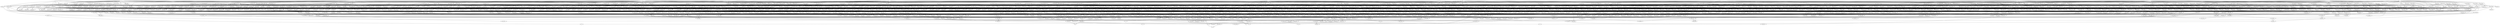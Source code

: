 digraph G {
    "new_n211_" -> "r2";
    "new_n236_" -> "r2";
    "new_n106_" -> "new_n31_";
    "new_n184_" -> "new_n31_";
    "new_n59_" -> "new_n32_";
    "new_n91_" -> "new_n32_";
    "new_n53_" -> "new_n33_";
    "new_n34_" -> "new_n33_";
    "new_n41_" -> "new_n34_";
    "new_n35_" -> "new_n34_";
    "new_n39_" -> "new_n35_";
    "new_n40_" -> "new_n35_";
    "i" -> "new_n36_";
    "l" -> "new_n37_";
    "m" -> "new_n38_";
    "b" -> "new_n39_";
    "e" -> "new_n39_";
    "j" -> "new_n40_";
    "g" -> "new_n40_";
    "new_n45_" -> "new_n41_";
    "new_n44_" -> "new_n42_";
    "l" -> "new_n43_";
    "n" -> "new_n44_";
    "i" -> "new_n45_";
    "c" -> "new_n46_";
    "f" -> "new_n46_";
    "new_n51_" -> "new_n47_";
    "n" -> "new_n48_";
    "new_n50_" -> "new_n49_";
    "k" -> "new_n50_";
    "new_n52_" -> "new_n51_";
    "g" -> "new_n52_";
    "h" -> "new_n52_";
    "new_n58_" -> "new_n53_";
    "new_n54_" -> "new_n53_";
    "new_n57_" -> "new_n54_";
    "e" -> "new_n55_";
    "d" -> "new_n56_";
    "new_n44_" -> "new_n57_";
    "k" -> "new_n58_";
    "new_n74_" -> "new_n59_";
    "new_n82_" -> "new_n59_";
    "new_n72_" -> "new_n60_";
    "new_n61_" -> "new_n60_";
    "new_n66_" -> "new_n61_";
    "new_n48_" -> "new_n61_";
    "new_n65_" -> "new_n62_";
    "b" -> "new_n63_";
    "e" -> "new_n64_";
    "h" -> "new_n65_";
    "new_n68_" -> "new_n66_";
    "h" -> "new_n66_";
    "c" -> "new_n67_";
    "b" -> "new_n67_";
    "e" -> "new_n68_";
    "new_n71_" -> "new_n69_";
    "new_n39_" -> "new_n69_";
    "new_n65_" -> "new_n70_";
    "new_n43_" -> "new_n71_";
    "new_n58_" -> "new_n72_";
    "new_n73_" -> "new_n72_";
    "c" -> "new_n73_";
    "f" -> "new_n73_";
    "new_n62_" -> "new_n74_";
    "new_n75_" -> "new_n74_";
    "new_n79_" -> "new_n75_";
    "new_n78_" -> "new_n76_";
    "b" -> "new_n77_";
    "e" -> "new_n77_";
    "h" -> "new_n78_";
    "j" -> "new_n78_";
    "n" -> "new_n79_";
    "m" -> "new_n79_";
    "k" -> "new_n80_";
    "new_n81_" -> "new_n80_";
    "n" -> "new_n81_";
    "new_n83_" -> "new_n82_";
    "new_n87_" -> "new_n82_";
    "new_n86_" -> "new_n83_";
    "b" -> "new_n83_";
    "i" -> "new_n84_";
    "h" -> "new_n85_";
    "f" -> "new_n86_";
    "new_n89_" -> "new_n87_";
    "new_n58_" -> "new_n88_";
    "new_n77_" -> "new_n89_";
    "k" -> "new_n90_";
    "n" -> "new_n90_";
    "new_n99_" -> "new_n91_";
    "new_n104_" -> "new_n91_";
    "new_n94_" -> "new_n92_";
    "new_n93_" -> "new_n92_";
    "new_n77_" -> "new_n93_";
    "new_n96_" -> "new_n94_";
    "g" -> "new_n95_";
    "h" -> "new_n96_";
    "g" -> "new_n96_";
    "new_n98_" -> "new_n97_";
    "new_n40_" -> "new_n97_";
    "h" -> "new_n98_";
    "new_n44_" -> "new_n99_";
    "new_n46_" -> "new_n99_";
    "new_n103_" -> "new_n100_";
    "h" -> "new_n101_";
    "j" -> "new_n102_";
    "new_n58_" -> "new_n103_";
    "new_n42_" -> "new_n104_";
    "new_n105_" -> "new_n104_";
    "new_n45_" -> "new_n105_";
    "new_n130_" -> "new_n106_";
    "new_n140_" -> "new_n106_";
    "new_n108_" -> "new_n107_";
    "new_n121_" -> "new_n107_";
    "new_n119_" -> "new_n108_";
    "new_n109_" -> "new_n108_";
    "new_n114_" -> "new_n109_";
    "new_n112_" -> "new_n110_";
    "g" -> "new_n111_";
    "k" -> "new_n112_";
    "new_n113_" -> "new_n112_";
    "j" -> "new_n113_";
    "new_n115_" -> "new_n114_";
    "g" -> "new_n114_";
    "k" -> "new_n115_";
    "new_n118_" -> "new_n116_";
    "k" -> "new_n117_";
    "new_n38_" -> "new_n117_";
    "g" -> "new_n118_";
    "new_n118_" -> "new_n119_";
    "new_n115_" -> "new_n120_";
    "new_n122_" -> "new_n121_";
    "g" -> "new_n121_";
    "new_n38_" -> "new_n122_";
    "new_n124_" -> "new_n123_";
    "new_n125_" -> "new_n123_";
    "d" -> "new_n124_";
    "b" -> "new_n125_";
    "c" -> "new_n126_";
    "e" -> "new_n126_";
    "new_n112_" -> "new_n127_";
    "l" -> "new_n128_";
    "new_n39_" -> "new_n129_";
    "new_n77_" -> "new_n129_";
    "new_n122_" -> "new_n130_";
    "new_n131_" -> "new_n130_";
    "new_n132_" -> "new_n131_";
    "new_n39_" -> "new_n131_";
    "new_n134_" -> "new_n132_";
    "new_n133_" -> "new_n132_";
    "new_n65_" -> "new_n133_";
    "k" -> "new_n134_";
    "n" -> "new_n135_";
    "new_n139_" -> "new_n135_";
    "new_n137_" -> "new_n136_";
    "m" -> "new_n136_";
    "j" -> "new_n137_";
    "l" -> "new_n138_";
    "g" -> "new_n139_";
    "h" -> "new_n139_";
    "new_n155_" -> "new_n140_";
    "new_n168_" -> "new_n140_";
    "new_n151_" -> "new_n141_";
    "new_n142_" -> "new_n141_";
    "new_n41_" -> "new_n142_";
    "new_n143_" -> "new_n142_";
    "new_n86_" -> "new_n143_";
    "b" -> "new_n143_";
    "new_n90_" -> "new_n144_";
    "new_n145_" -> "new_n144_";
    "h" -> "new_n145_";
    "new_n149_" -> "new_n146_";
    "new_n148_" -> "new_n147_";
    "i" -> "new_n148_";
    "l" -> "new_n148_";
    "new_n150_" -> "new_n149_";
    "h" -> "new_n150_";
    "g" -> "new_n150_";
    "new_n81_" -> "new_n151_";
    "new_n67_" -> "new_n151_";
    "new_n68_" -> "new_n152_";
    "new_n154_" -> "new_n152_";
    "g" -> "new_n153_";
    "i" -> "new_n154_";
    "k" -> "new_n154_";
    "new_n164_" -> "new_n155_";
    "new_n156_" -> "new_n155_";
    "new_n51_" -> "new_n156_";
    "new_n157_" -> "new_n156_";
    "new_n105_" -> "new_n157_";
    "new_n158_" -> "new_n157_";
    "k" -> "new_n158_";
    "new_n163_" -> "new_n159_";
    "new_n115_" -> "new_n159_";
    "new_n81_" -> "new_n160_";
    "b" -> "new_n161_";
    "d" -> "new_n162_";
    "f" -> "new_n163_";
    "new_n166_" -> "new_n164_";
    "new_n167_" -> "new_n164_";
    "new_n81_" -> "new_n165_";
    "f" -> "new_n166_";
    "d" -> "new_n167_";
    "b" -> "new_n167_";
    "new_n176_" -> "new_n168_";
    "new_n169_" -> "new_n168_";
    "new_n174_" -> "new_n169_";
    "new_n170_" -> "new_n169_";
    "new_n172_" -> "new_n170_";
    "new_n153_" -> "new_n171_";
    "h" -> "new_n171_";
    "b" -> "new_n172_";
    "h" -> "new_n172_";
    "d" -> "new_n173_";
    "f" -> "new_n173_";
    "n" -> "new_n174_";
    "j" -> "new_n175_";
    "k" -> "new_n175_";
    "new_n46_" -> "new_n176_";
    "new_n177_" -> "new_n176_";
    "new_n178_" -> "new_n177_";
    "new_n102_" -> "new_n178_";
    "new_n154_" -> "new_n178_";
    "new_n58_" -> "new_n179_";
    "j" -> "new_n180_";
    "new_n158_" -> "new_n181_";
    "new_n183_" -> "new_n181_";
    "h" -> "new_n182_";
    "new_n44_" -> "new_n183_";
    "new_n199_" -> "new_n184_";
    "new_n205_" -> "new_n184_";
    "new_n195_" -> "new_n185_";
    "new_n192_" -> "new_n185_";
    "new_n39_" -> "new_n186_";
    "new_n191_" -> "new_n186_";
    "new_n189_" -> "new_n187_";
    "new_n102_" -> "new_n188_";
    "new_n190_" -> "new_n189_";
    "l" -> "new_n190_";
    "i" -> "new_n191_";
    "g" -> "new_n191_";
    "new_n181_" -> "new_n192_";
    "new_n193_" -> "new_n192_";
    "new_n51_" -> "new_n193_";
    "new_n65_" -> "new_n194_";
    "new_n44_" -> "new_n194_";
    "new_n147_" -> "new_n195_";
    "new_n196_" -> "new_n195_";
    "c" -> "new_n196_";
    "new_n197_" -> "new_n196_";
    "e" -> "new_n197_";
    "b" -> "new_n197_";
    "new_n115_" -> "new_n198_";
    "n" -> "new_n198_";
    "new_n201_" -> "new_n199_";
    "new_n200_" -> "new_n199_";
    "new_n48_" -> "new_n200_";
    "g" -> "new_n200_";
    "new_n203_" -> "new_n201_";
    "f" -> "new_n202_";
    "i" -> "new_n203_";
    "f" -> "new_n203_";
    "new_n90_" -> "new_n204_";
    "new_n48_" -> "new_n205_";
    "new_n206_" -> "new_n205_";
    "new_n208_" -> "new_n206_";
    "n" -> "new_n206_";
    "new_n39_" -> "new_n207_";
    "new_n115_" -> "new_n208_";
    "new_n209_" -> "new_n208_";
    "new_n210_" -> "new_n209_";
    "g" -> "new_n210_";
    "new_n221_" -> "new_n211_";
    "new_n233_" -> "new_n211_";
    "new_n39_" -> "new_n212_";
    "new_n219_" -> "new_n213_";
    "new_n214_" -> "new_n213_";
    "new_n218_" -> "new_n214_";
    "new_n216_" -> "new_n215_";
    "new_n217_" -> "new_n216_";
    "k" -> "new_n217_";
    "g" -> "new_n218_";
    "i" -> "new_n218_";
    "new_n111_" -> "new_n219_";
    "l" -> "new_n220_";
    "k" -> "new_n220_";
    "new_n227_" -> "new_n221_";
    "new_n222_" -> "new_n221_";
    "new_n223_" -> "new_n222_";
    "e" -> "new_n222_";
    "new_n134_" -> "new_n223_";
    "new_n226_" -> "new_n224_";
    "f" -> "new_n225_";
    "b" -> "new_n226_";
    "a" -> "new_n226_";
    "new_n231_" -> "new_n227_";
    "new_n228_" -> "new_n227_";
    "new_n230_" -> "new_n228_";
    "f" -> "new_n228_";
    "new_n81_" -> "new_n229_";
    "j" -> "new_n230_";
    "new_n81_" -> "new_n231_";
    "f" -> "new_n232_";
    "new_n62_" -> "new_n233_";
    "new_n234_" -> "new_n233_";
    "new_n83_" -> "new_n234_";
    "new_n235_" -> "new_n234_";
    "new_n166_" -> "new_n235_";
    "new_n240_" -> "new_n236_";
    "new_n237_" -> "new_n236_";
    "new_n86_" -> "new_n237_";
    "b" -> "new_n237_";
    "new_n174_" -> "new_n238_";
    "new_n239_" -> "new_n238_";
    "new_n88_" -> "new_n239_";
    "new_n246_" -> "new_n240_";
    "new_n241_" -> "new_n240_";
    "g" -> "new_n241_";
    "new_n245_" -> "new_n242_";
    "new_n243_" -> "new_n242_";
    "new_n137_" -> "new_n243_";
    "new_n244_" -> "new_n243_";
    "i" -> "new_n244_";
    "l" -> "new_n244_";
    "h" -> "new_n245_";
    "new_n98_" -> "new_n246_";
    "new_n122_" -> "new_n247_";
    "new_n249_" -> "new_n247_";
    "new_n235_" -> "new_n248_";
    "new_n250_" -> "new_n249_";
    "e" -> "new_n249_";
    "new_n226_" -> "new_n250_";
    "new_n295_" -> "s2";
    "new_n373_" -> "s2";
    "new_n276_" -> "new_n252_";
    "new_n283_" -> "new_n252_";
    "new_n269_" -> "new_n253_";
    "new_n266_" -> "new_n254_";
    "new_n255_" -> "new_n254_";
    "new_n262_" -> "new_n255_";
    "new_n256_" -> "new_n255_";
    "new_n41_" -> "new_n256_";
    "new_n259_" -> "new_n256_";
    "f" -> "new_n257_";
    "new_n56_" -> "new_n258_";
    "new_n261_" -> "new_n259_";
    "a" -> "new_n259_";
    "new_n58_" -> "new_n260_";
    "new_n38_" -> "new_n260_";
    "e" -> "new_n261_";
    "d" -> "new_n261_";
    "new_n264_" -> "new_n262_";
    "j" -> "new_n263_";
    "new_n38_" -> "new_n264_";
    "l" -> "new_n264_";
    "a" -> "new_n265_";
    "d" -> "new_n265_";
    "new_n215_" -> "new_n266_";
    "new_n267_" -> "new_n266_";
    "new_n210_" -> "new_n267_";
    "new_n117_" -> "new_n267_";
    "i" -> "new_n268_";
    "new_n273_" -> "new_n269_";
    "new_n270_" -> "new_n269_";
    "new_n272_" -> "new_n270_";
    "new_n38_" -> "new_n270_";
    "new_n177_" -> "new_n271_";
    "new_n265_" -> "new_n272_";
    "i" -> "new_n272_";
    "new_n71_" -> "new_n273_";
    "new_n274_" -> "new_n273_";
    "n" -> "new_n274_";
    "new_n265_" -> "new_n275_";
    "new_n153_" -> "new_n275_";
    "new_n280_" -> "new_n276_";
    "new_n277_" -> "new_n276_";
    "new_n278_" -> "new_n277_";
    "new_n81_" -> "new_n277_";
    "c" -> "new_n278_";
    "f" -> "new_n279_";
    "new_n281_" -> "new_n280_";
    "new_n196_" -> "new_n280_";
    "new_n86_" -> "new_n281_";
    "c" -> "new_n282_";
    "d" -> "new_n282_";
    "new_n271_" -> "new_n283_";
    "new_n284_" -> "new_n283_";
    "new_n289_" -> "new_n284_";
    "new_n285_" -> "new_n284_";
    "new_n215_" -> "new_n285_";
    "new_n286_" -> "new_n285_";
    "new_n188_" -> "new_n286_";
    "new_n287_" -> "new_n286_";
    "g" -> "new_n287_";
    "e" -> "new_n287_";
    "g" -> "new_n288_";
    "i" -> "new_n288_";
    "new_n292_" -> "new_n289_";
    "new_n291_" -> "new_n290_";
    "a" -> "new_n291_";
    "c" -> "new_n291_";
    "e" -> "new_n292_";
    "new_n294_" -> "new_n293_";
    "b" -> "new_n294_";
    "new_n311_" -> "new_n295_";
    "new_n335_" -> "new_n295_";
    "new_n305_" -> "new_n296_";
    "new_n310_" -> "new_n296_";
    "new_n289_" -> "new_n297_";
    "new_n298_" -> "new_n297_";
    "new_n274_" -> "new_n298_";
    "new_n299_" -> "new_n298_";
    "new_n36_" -> "new_n299_";
    "new_n300_" -> "new_n299_";
    "new_n301_" -> "new_n300_";
    "e" -> "new_n301_";
    "g" -> "new_n302_";
    "e" -> "new_n302_";
    "e" -> "new_n303_";
    "h" -> "new_n304_";
    "new_n241_" -> "new_n305_";
    "new_n38_" -> "new_n305_";
    "new_n309_" -> "new_n306_";
    "new_n290_" -> "new_n307_";
    "new_n210_" -> "new_n308_";
    "new_n265_" -> "new_n309_";
    "new_n46_" -> "new_n310_";
    "new_n324_" -> "new_n311_";
    "new_n312_" -> "new_n311_";
    "new_n323_" -> "new_n312_";
    "new_n313_" -> "new_n312_";
    "new_n317_" -> "new_n313_";
    "new_n314_" -> "new_n313_";
    "new_n316_" -> "new_n314_";
    "new_n81_" -> "new_n315_";
    "new_n67_" -> "new_n315_";
    "new_n45_" -> "new_n316_";
    "new_n318_" -> "new_n317_";
    "new_n62_" -> "new_n317_";
    "h" -> "new_n318_";
    "new_n320_" -> "new_n319_";
    "new_n321_" -> "new_n319_";
    "new_n37_" -> "new_n320_";
    "new_n322_" -> "new_n321_";
    "b" -> "new_n322_";
    "d" -> "new_n322_";
    "new_n321_" -> "new_n323_";
    "new_n88_" -> "new_n323_";
    "new_n330_" -> "new_n324_";
    "new_n325_" -> "new_n324_";
    "new_n329_" -> "new_n325_";
    "new_n326_" -> "new_n325_";
    "new_n220_" -> "new_n326_";
    "new_n328_" -> "new_n327_";
    "new_n115_" -> "new_n328_";
    "new_n321_" -> "new_n329_";
    "g" -> "new_n329_";
    "new_n136_" -> "new_n330_";
    "new_n331_" -> "new_n330_";
    "new_n36_" -> "new_n331_";
    "new_n332_" -> "new_n331_";
    "new_n71_" -> "new_n332_";
    "new_n52_" -> "new_n333_";
    "new_n44_" -> "new_n334_";
    "new_n173_" -> "new_n334_";
    "new_n355_" -> "new_n335_";
    "new_n365_" -> "new_n335_";
    "new_n342_" -> "new_n336_";
    "new_n352_" -> "new_n336_";
    "new_n341_" -> "new_n337_";
    "new_n339_" -> "new_n338_";
    "new_n340_" -> "new_n338_";
    "new_n86_" -> "new_n339_";
    "l" -> "new_n339_";
    "new_n275_" -> "new_n340_";
    "new_n65_" -> "new_n340_";
    "new_n293_" -> "new_n341_";
    "new_n219_" -> "new_n341_";
    "new_n350_" -> "new_n342_";
    "new_n347_" -> "new_n342_";
    "new_n346_" -> "new_n343_";
    "new_n345_" -> "new_n344_";
    "l" -> "new_n345_";
    "new_n45_" -> "new_n346_";
    "new_n41_" -> "new_n347_";
    "new_n348_" -> "new_n347_";
    "new_n349_" -> "new_n348_";
    "new_n265_" -> "new_n349_";
    "new_n145_" -> "new_n349_";
    "new_n90_" -> "new_n350_";
    "new_n46_" -> "new_n350_";
    "h" -> "new_n351_";
    "i" -> "new_n351_";
    "new_n157_" -> "new_n352_";
    "new_n353_" -> "new_n352_";
    "new_n71_" -> "new_n353_";
    "new_n354_" -> "new_n353_";
    "new_n84_" -> "new_n354_";
    "new_n46_" -> "new_n354_";
    "new_n361_" -> "new_n355_";
    "new_n357_" -> "new_n356_";
    "new_n360_" -> "new_n356_";
    "new_n117_" -> "new_n357_";
    "new_n358_" -> "new_n357_";
    "new_n38_" -> "new_n358_";
    "new_n58_" -> "new_n358_";
    "new_n86_" -> "new_n359_";
    "new_n261_" -> "new_n360_";
    "a" -> "new_n360_";
    "new_n317_" -> "new_n361_";
    "new_n362_" -> "new_n361_";
    "new_n265_" -> "new_n362_";
    "new_n134_" -> "new_n363_";
    "new_n364_" -> "new_n363_";
    "new_n79_" -> "new_n364_";
    "f" -> "new_n364_";
    "new_n372_" -> "new_n365_";
    "new_n368_" -> "new_n365_";
    "new_n154_" -> "new_n366_";
    "new_n44_" -> "new_n367_";
    "new_n317_" -> "new_n368_";
    "new_n369_" -> "new_n368_";
    "new_n293_" -> "new_n369_";
    "new_n371_" -> "new_n370_";
    "new_n58_" -> "new_n371_";
    "new_n38_" -> "new_n371_";
    "new_n88_" -> "new_n372_";
    "new_n378_" -> "new_n373_";
    "new_n374_" -> "new_n373_";
    "new_n376_" -> "new_n374_";
    "new_n375_" -> "new_n374_";
    "new_n147_" -> "new_n375_";
    "new_n113_" -> "new_n376_";
    "new_n242_" -> "new_n376_";
    "new_n367_" -> "new_n377_";
    "new_n271_" -> "new_n377_";
    "new_n379_" -> "new_n378_";
    "new_n265_" -> "new_n378_";
    "new_n210_" -> "new_n379_";
    "new_n463_" -> "p2";
    "new_n479_" -> "p2";
    "new_n405_" -> "new_n381_";
    "new_n431_" -> "new_n381_";
    "new_n394_" -> "new_n382_";
    "new_n398_" -> "new_n382_";
    "new_n188_" -> "new_n383_";
    "new_n391_" -> "new_n384_";
    "new_n385_" -> "new_n384_";
    "new_n390_" -> "new_n385_";
    "new_n386_" -> "new_n385_";
    "new_n387_" -> "new_n386_";
    "new_n388_" -> "new_n386_";
    "h" -> "new_n387_";
    "new_n389_" -> "new_n388_";
    "e" -> "new_n388_";
    "c" -> "new_n389_";
    "a" -> "new_n389_";
    "new_n162_" -> "new_n390_";
    "a" -> "new_n390_";
    "f" -> "new_n391_";
    "new_n64_" -> "new_n392_";
    "new_n393_" -> "new_n392_";
    "a" -> "new_n393_";
    "e" -> "new_n393_";
    "new_n188_" -> "new_n394_";
    "new_n392_" -> "new_n395_";
    "new_n396_" -> "new_n395_";
    "new_n379_" -> "new_n396_";
    "new_n397_" -> "new_n396_";
    "new_n389_" -> "new_n397_";
    "new_n58_" -> "new_n398_";
    "new_n113_" -> "new_n398_";
    "new_n44_" -> "new_n399_";
    "new_n402_" -> "new_n400_";
    "new_n404_" -> "new_n400_";
    "c" -> "new_n401_";
    "c" -> "new_n402_";
    "f" -> "new_n403_";
    "new_n73_" -> "new_n404_";
    "new_n173_" -> "new_n404_";
    "new_n422_" -> "new_n405_";
    "new_n425_" -> "new_n405_";
    "new_n418_" -> "new_n406_";
    "new_n411_" -> "new_n406_";
    "new_n410_" -> "new_n407_";
    "new_n409_" -> "new_n408_";
    "new_n110_" -> "new_n408_";
    "j" -> "new_n409_";
    "k" -> "new_n409_";
    "new_n197_" -> "new_n410_";
    "new_n412_" -> "new_n411_";
    "new_n413_" -> "new_n411_";
    "new_n379_" -> "new_n412_";
    "new_n351_" -> "new_n413_";
    "new_n417_" -> "new_n413_";
    "new_n415_" -> "new_n414_";
    "new_n86_" -> "new_n415_";
    "b" -> "new_n415_";
    "f" -> "new_n416_";
    "j" -> "new_n417_";
    "new_n409_" -> "new_n418_";
    "new_n225_" -> "new_n419_";
    "new_n421_" -> "new_n420_";
    "new_n291_" -> "new_n420_";
    "b" -> "new_n421_";
    "new_n395_" -> "new_n422_";
    "new_n423_" -> "new_n422_";
    "new_n424_" -> "new_n423_";
    "k" -> "new_n423_";
    "new_n180_" -> "new_n424_";
    "new_n412_" -> "new_n425_";
    "new_n426_" -> "new_n425_";
    "new_n414_" -> "new_n426_";
    "new_n427_" -> "new_n426_";
    "new_n203_" -> "new_n427_";
    "j" -> "new_n427_";
    "new_n90_" -> "new_n428_";
    "new_n39_" -> "new_n428_";
    "new_n145_" -> "new_n429_";
    "new_n81_" -> "new_n430_";
    "new_n450_" -> "new_n431_";
    "new_n459_" -> "new_n431_";
    "new_n438_" -> "new_n432_";
    "new_n442_" -> "new_n432_";
    "new_n437_" -> "new_n433_";
    "new_n434_" -> "new_n433_";
    "new_n436_" -> "new_n434_";
    "new_n435_" -> "new_n434_";
    "new_n264_" -> "new_n435_";
    "new_n95_" -> "new_n435_";
    "new_n78_" -> "new_n436_";
    "new_n417_" -> "new_n437_";
    "new_n441_" -> "new_n438_";
    "new_n439_" -> "new_n438_";
    "new_n440_" -> "new_n439_";
    "j" -> "new_n439_";
    "new_n261_" -> "new_n440_";
    "new_n333_" -> "new_n441_";
    "new_n445_" -> "new_n442_";
    "new_n446_" -> "new_n442_";
    "new_n444_" -> "new_n443_";
    "new_n191_" -> "new_n444_";
    "new_n275_" -> "new_n444_";
    "new_n197_" -> "new_n445_";
    "new_n449_" -> "new_n446_";
    "new_n447_" -> "new_n446_";
    "new_n448_" -> "new_n447_";
    "new_n77_" -> "new_n447_";
    "new_n180_" -> "new_n448_";
    "k" -> "new_n448_";
    "new_n78_" -> "new_n449_";
    "new_n44_" -> "new_n449_";
    "new_n456_" -> "new_n450_";
    "new_n451_" -> "new_n450_";
    "new_n229_" -> "new_n451_";
    "new_n78_" -> "new_n451_";
    "new_n197_" -> "new_n452_";
    "new_n453_" -> "new_n452_";
    "new_n455_" -> "new_n453_";
    "e" -> "new_n454_";
    "c" -> "new_n454_";
    "d" -> "new_n455_";
    "b" -> "new_n455_";
    "new_n457_" -> "new_n456_";
    "new_n458_" -> "new_n456_";
    "new_n65_" -> "new_n457_";
    "new_n230_" -> "new_n458_";
    "f" -> "new_n458_";
    "new_n461_" -> "new_n459_";
    "new_n460_" -> "new_n459_";
    "new_n452_" -> "new_n460_";
    "new_n417_" -> "new_n460_";
    "new_n333_" -> "new_n461_";
    "new_n462_" -> "new_n461_";
    "new_n139_" -> "new_n462_";
    "new_n322_" -> "new_n462_";
    "new_n473_" -> "new_n463_";
    "new_n464_" -> "new_n463_";
    "new_n465_" -> "new_n464_";
    "new_n472_" -> "new_n464_";
    "new_n209_" -> "new_n465_";
    "new_n466_" -> "new_n465_";
    "new_n392_" -> "new_n466_";
    "new_n467_" -> "new_n466_";
    "new_n302_" -> "new_n467_";
    "new_n309_" -> "new_n467_";
    "h" -> "new_n468_";
    "g" -> "new_n468_";
    "new_n470_" -> "new_n469_";
    "new_n471_" -> "new_n469_";
    "new_n420_" -> "new_n470_";
    "new_n468_" -> "new_n471_";
    "new_n264_" -> "new_n472_";
    "new_n448_" -> "new_n472_";
    "new_n478_" -> "new_n473_";
    "new_n349_" -> "new_n474_";
    "new_n475_" -> "new_n474_";
    "new_n70_" -> "new_n475_";
    "new_n476_" -> "new_n475_";
    "new_n389_" -> "new_n476_";
    "e" -> "new_n476_";
    "new_n225_" -> "new_n477_";
    "new_n70_" -> "new_n478_";
    "new_n224_" -> "new_n478_";
    "new_n101_" -> "new_n479_";
    "new_n480_" -> "new_n479_";
    "new_n481_" -> "new_n480_";
    "new_n399_" -> "new_n480_";
    "new_n402_" -> "new_n481_";
    "new_n521_" -> "q2";
    "new_n602_" -> "q2";
    "new_n514_" -> "new_n483_";
    "new_n484_" -> "new_n483_";
    "new_n496_" -> "new_n484_";
    "new_n505_" -> "new_n484_";
    "new_n493_" -> "new_n485_";
    "new_n486_" -> "new_n485_";
    "new_n466_" -> "new_n486_";
    "new_n487_" -> "new_n486_";
    "new_n488_" -> "new_n487_";
    "new_n96_" -> "new_n488_";
    "new_n470_" -> "new_n489_";
    "new_n38_" -> "new_n489_";
    "new_n268_" -> "new_n490_";
    "new_n491_" -> "new_n490_";
    "new_n244_" -> "new_n491_";
    "l" -> "new_n492_";
    "new_n494_" -> "new_n493_";
    "new_n495_" -> "new_n493_";
    "new_n245_" -> "new_n494_";
    "f" -> "new_n494_";
    "new_n190_" -> "new_n495_";
    "new_n456_" -> "new_n496_";
    "new_n497_" -> "new_n496_";
    "new_n498_" -> "new_n497_";
    "new_n502_" -> "new_n497_";
    "new_n166_" -> "new_n498_";
    "new_n499_" -> "new_n498_";
    "new_n454_" -> "new_n499_";
    "new_n501_" -> "new_n500_";
    "new_n84_" -> "new_n500_";
    "b" -> "new_n501_";
    "new_n503_" -> "new_n502_";
    "l" -> "new_n503_";
    "new_n81_" -> "new_n504_";
    "l" -> "new_n504_";
    "new_n510_" -> "new_n505_";
    "new_n506_" -> "new_n505_";
    "new_n488_" -> "new_n506_";
    "new_n507_" -> "new_n506_";
    "new_n509_" -> "new_n507_";
    "new_n508_" -> "new_n507_";
    "new_n246_" -> "new_n508_";
    "g" -> "new_n509_";
    "new_n262_" -> "new_n510_";
    "new_n391_" -> "new_n510_";
    "new_n512_" -> "new_n511_";
    "j" -> "new_n512_";
    "new_n38_" -> "new_n513_";
    "new_n503_" -> "new_n513_";
    "new_n518_" -> "new_n514_";
    "new_n515_" -> "new_n514_";
    "new_n400_" -> "new_n515_";
    "new_n516_" -> "new_n515_";
    "new_n402_" -> "new_n516_";
    "n" -> "new_n517_";
    "l" -> "new_n517_";
    "new_n230_" -> "new_n518_";
    "new_n520_" -> "new_n519_";
    "new_n45_" -> "new_n520_";
    "j" -> "new_n520_";
    "new_n550_" -> "new_n521_";
    "new_n578_" -> "new_n521_";
    "new_n539_" -> "new_n522_";
    "new_n544_" -> "new_n522_";
    "new_n533_" -> "new_n523_";
    "new_n536_" -> "new_n523_";
    "new_n531_" -> "new_n524_";
    "new_n527_" -> "new_n524_";
    "new_n261_" -> "new_n525_";
    "l" -> "new_n525_";
    "new_n158_" -> "new_n526_";
    "new_n449_" -> "new_n526_";
    "new_n93_" -> "new_n527_";
    "new_n529_" -> "new_n527_";
    "new_n97_" -> "new_n528_";
    "new_n530_" -> "new_n529_";
    "new_n495_" -> "new_n529_";
    "new_n145_" -> "new_n530_";
    "new_n502_" -> "new_n531_";
    "new_n95_" -> "new_n531_";
    "new_n455_" -> "new_n532_";
    "new_n419_" -> "new_n533_";
    "new_n534_" -> "new_n533_";
    "new_n499_" -> "new_n534_";
    "new_n165_" -> "new_n534_";
    "new_n39_" -> "new_n535_";
    "new_n537_" -> "new_n536_";
    "new_n538_" -> "new_n536_";
    "new_n63_" -> "new_n537_";
    "new_n504_" -> "new_n537_";
    "new_n495_" -> "new_n538_";
    "new_n96_" -> "new_n538_";
    "new_n543_" -> "new_n539_";
    "new_n540_" -> "new_n539_";
    "new_n542_" -> "new_n540_";
    "new_n541_" -> "new_n540_";
    "new_n38_" -> "new_n541_";
    "new_n503_" -> "new_n541_";
    "new_n113_" -> "new_n542_";
    "l" -> "new_n542_";
    "new_n189_" -> "new_n543_";
    "new_n262_" -> "new_n543_";
    "new_n549_" -> "new_n544_";
    "new_n545_" -> "new_n544_";
    "new_n441_" -> "new_n545_";
    "new_n546_" -> "new_n545_";
    "new_n37_" -> "new_n546_";
    "new_n197_" -> "new_n546_";
    "new_n548_" -> "new_n547_";
    "new_n81_" -> "new_n548_";
    "g" -> "new_n548_";
    "new_n495_" -> "new_n549_";
    "new_n245_" -> "new_n549_";
    "new_n564_" -> "new_n550_";
    "new_n571_" -> "new_n550_";
    "new_n558_" -> "new_n551_";
    "new_n560_" -> "new_n551_";
    "new_n557_" -> "new_n552_";
    "new_n553_" -> "new_n552_";
    "new_n262_" -> "new_n553_";
    "new_n554_" -> "new_n553_";
    "new_n144_" -> "new_n554_";
    "new_n190_" -> "new_n554_";
    "a" -> "new_n555_";
    "new_n209_" -> "new_n556_";
    "new_n77_" -> "new_n556_";
    "new_n502_" -> "new_n557_";
    "new_n167_" -> "new_n557_";
    "new_n93_" -> "new_n558_";
    "new_n559_" -> "new_n558_";
    "new_n95_" -> "new_n559_";
    "new_n261_" -> "new_n559_";
    "new_n563_" -> "new_n560_";
    "new_n511_" -> "new_n560_";
    "new_n265_" -> "new_n561_";
    "g" -> "new_n562_";
    "new_n389_" -> "new_n563_";
    "new_n566_" -> "new_n564_";
    "new_n569_" -> "new_n564_";
    "new_n518_" -> "new_n565_";
    "new_n568_" -> "new_n566_";
    "new_n43_" -> "new_n567_";
    "new_n322_" -> "new_n568_";
    "new_n96_" -> "new_n569_";
    "new_n90_" -> "new_n569_";
    "new_n190_" -> "new_n570_";
    "new_n577_" -> "new_n571_";
    "new_n572_" -> "new_n571_";
    "new_n573_" -> "new_n572_";
    "new_n574_" -> "new_n572_";
    "new_n39_" -> "new_n573_";
    "new_n78_" -> "new_n574_";
    "new_n454_" -> "new_n574_";
    "new_n65_" -> "new_n575_";
    "new_n105_" -> "new_n576_";
    "new_n509_" -> "new_n577_";
    "new_n454_" -> "new_n577_";
    "new_n595_" -> "new_n578_";
    "new_n600_" -> "new_n578_";
    "new_n591_" -> "new_n579_";
    "new_n593_" -> "new_n579_";
    "new_n588_" -> "new_n580_";
    "new_n583_" -> "new_n580_";
    "new_n95_" -> "new_n581_";
    "new_n261_" -> "new_n581_";
    "l" -> "new_n582_";
    "new_n584_" -> "new_n583_";
    "new_n586_" -> "new_n583_";
    "g" -> "new_n584_";
    "new_n189_" -> "new_n584_";
    "b" -> "new_n585_";
    "new_n555_" -> "new_n585_";
    "new_n504_" -> "new_n586_";
    "new_n587_" -> "new_n586_";
    "new_n230_" -> "new_n587_";
    "new_n96_" -> "new_n588_";
    "new_n261_" -> "new_n588_";
    "new_n590_" -> "new_n589_";
    "k" -> "new_n590_";
    "l" -> "new_n590_";
    "new_n83_" -> "new_n591_";
    "new_n592_" -> "new_n591_";
    "new_n37_" -> "new_n592_";
    "new_n197_" -> "new_n592_";
    "new_n344_" -> "new_n593_";
    "new_n594_" -> "new_n593_";
    "new_n502_" -> "new_n594_";
    "new_n197_" -> "new_n594_";
    "new_n599_" -> "new_n595_";
    "new_n596_" -> "new_n595_";
    "new_n584_" -> "new_n596_";
    "new_n597_" -> "new_n596_";
    "new_n209_" -> "new_n597_";
    "new_n265_" -> "new_n597_";
    "new_n58_" -> "new_n598_";
    "new_n344_" -> "new_n598_";
    "new_n77_" -> "new_n599_";
    "new_n164_" -> "new_n600_";
    "new_n601_" -> "new_n600_";
    "new_n504_" -> "new_n601_";
    "new_n78_" -> "new_n601_";
    "new_n614_" -> "new_n602_";
    "new_n603_" -> "new_n602_";
    "new_n610_" -> "new_n603_";
    "new_n604_" -> "new_n603_";
    "new_n608_" -> "new_n604_";
    "new_n605_" -> "new_n604_";
    "new_n502_" -> "new_n605_";
    "new_n509_" -> "new_n606_";
    "new_n607_" -> "new_n606_";
    "new_n246_" -> "new_n607_";
    "new_n414_" -> "new_n608_";
    "new_n609_" -> "new_n608_";
    "new_n197_" -> "new_n609_";
    "new_n613_" -> "new_n610_";
    "new_n611_" -> "new_n610_";
    "new_n392_" -> "new_n611_";
    "new_n612_" -> "new_n611_";
    "new_n268_" -> "new_n612_";
    "new_n389_" -> "new_n613_";
    "new_n384_" -> "new_n614_";
    "new_n473_" -> "new_n614_";
    "new_n642_" -> "t2";
    "new_n616_" -> "t2";
    "new_n627_" -> "new_n616_";
    "new_n635_" -> "new_n616_";
    "new_n623_" -> "new_n617_";
    "new_n618_" -> "new_n617_";
    "new_n266_" -> "new_n618_";
    "new_n619_" -> "new_n618_";
    "new_n39_" -> "new_n619_";
    "new_n90_" -> "new_n619_";
    "new_n94_" -> "new_n620_";
    "new_n421_" -> "new_n621_";
    "new_n389_" -> "new_n622_";
    "e" -> "new_n622_";
    "new_n624_" -> "new_n623_";
    "new_n370_" -> "new_n623_";
    "new_n416_" -> "new_n624_";
    "new_n625_" -> "new_n624_";
    "a" -> "new_n625_";
    "new_n226_" -> "new_n626_";
    "f" -> "new_n626_";
    "new_n326_" -> "new_n627_";
    "new_n628_" -> "new_n627_";
    "new_n629_" -> "new_n628_";
    "new_n271_" -> "new_n628_";
    "new_n630_" -> "new_n629_";
    "f" -> "new_n630_";
    "new_n44_" -> "new_n631_";
    "new_n624_" -> "new_n632_";
    "new_n633_" -> "new_n632_";
    "new_n634_" -> "new_n633_";
    "new_n64_" -> "new_n633_";
    "new_n210_" -> "new_n634_";
    "new_n638_" -> "new_n635_";
    "new_n636_" -> "new_n635_";
    "new_n629_" -> "new_n636_";
    "new_n235_" -> "new_n636_";
    "new_n64_" -> "new_n637_";
    "new_n639_" -> "new_n638_";
    "new_n113_" -> "new_n639_";
    "new_n640_" -> "new_n639_";
    "new_n217_" -> "new_n640_";
    "new_n328_" -> "new_n640_";
    "new_n625_" -> "new_n641_";
    "new_n210_" -> "new_n641_";
    "new_n654_" -> "new_n642_";
    "new_n674_" -> "new_n642_";
    "new_n650_" -> "new_n643_";
    "new_n644_" -> "new_n643_";
    "new_n240_" -> "new_n644_";
    "new_n645_" -> "new_n644_";
    "new_n646_" -> "new_n645_";
    "new_n44_" -> "new_n645_";
    "new_n647_" -> "new_n646_";
    "new_n630_" -> "new_n646_";
    "d" -> "new_n647_";
    "e" -> "new_n647_";
    "new_n649_" -> "new_n648_";
    "new_n624_" -> "new_n648_";
    "new_n346_" -> "new_n649_";
    "new_n161_" -> "new_n649_";
    "new_n242_" -> "new_n650_";
    "new_n651_" -> "new_n650_";
    "new_n98_" -> "new_n651_";
    "l" -> "new_n651_";
    "new_n403_" -> "new_n652_";
    "new_n625_" -> "new_n653_";
    "new_n250_" -> "new_n653_";
    "new_n662_" -> "new_n654_";
    "new_n669_" -> "new_n654_";
    "new_n660_" -> "new_n655_";
    "new_n656_" -> "new_n655_";
    "new_n262_" -> "new_n656_";
    "new_n657_" -> "new_n656_";
    "new_n103_" -> "new_n657_";
    "new_n658_" -> "new_n657_";
    "e" -> "new_n658_";
    "new_n316_" -> "new_n659_";
    "new_n39_" -> "new_n660_";
    "new_n90_" -> "new_n660_";
    "new_n65_" -> "new_n661_";
    "new_n667_" -> "new_n662_";
    "new_n663_" -> "new_n662_";
    "new_n665_" -> "new_n663_";
    "new_n666_" -> "new_n663_";
    "new_n115_" -> "new_n664_";
    "new_n468_" -> "new_n664_";
    "new_n90_" -> "new_n665_";
    "new_n80_" -> "new_n666_";
    "new_n457_" -> "new_n666_";
    "new_n161_" -> "new_n667_";
    "new_n62_" -> "new_n667_";
    "new_n49_" -> "new_n668_";
    "n" -> "new_n668_";
    "new_n195_" -> "new_n669_";
    "new_n672_" -> "new_n669_";
    "new_n671_" -> "new_n670_";
    "new_n41_" -> "new_n670_";
    "new_n630_" -> "new_n671_";
    "new_n673_" -> "new_n672_";
    "new_n39_" -> "new_n672_";
    "new_n45_" -> "new_n673_";
    "new_n679_" -> "new_n674_";
    "new_n682_" -> "new_n674_";
    "new_n667_" -> "new_n675_";
    "new_n676_" -> "new_n675_";
    "new_n678_" -> "new_n676_";
    "new_n677_" -> "new_n676_";
    "new_n621_" -> "new_n677_";
    "new_n81_" -> "new_n678_";
    "g" -> "new_n678_";
    "new_n326_" -> "new_n679_";
    "new_n680_" -> "new_n679_";
    "new_n637_" -> "new_n680_";
    "new_n90_" -> "new_n680_";
    "new_n634_" -> "new_n681_";
    "new_n227_" -> "new_n682_";
    "new_n683_" -> "new_n682_";
    "new_n555_" -> "new_n683_";
    "new_n555_" -> "new_n684_";
    "new_n685_" -> "new_n684_";
    "new_n330_" -> "new_n685_";
    "new_n733_" -> "u2";
    "new_n743_" -> "u2";
    "new_n700_" -> "new_n687_";
    "new_n724_" -> "new_n687_";
    "new_n694_" -> "new_n688_";
    "new_n696_" -> "new_n688_";
    "new_n693_" -> "new_n689_";
    "new_n690_" -> "new_n689_";
    "new_n80_" -> "new_n690_";
    "new_n691_" -> "new_n690_";
    "new_n126_" -> "new_n691_";
    "new_n208_" -> "new_n691_";
    "new_n197_" -> "new_n692_";
    "i" -> "new_n692_";
    "new_n95_" -> "new_n693_";
    "new_n48_" -> "new_n694_";
    "new_n695_" -> "new_n694_";
    "new_n37_" -> "new_n695_";
    "new_n48_" -> "new_n696_";
    "new_n697_" -> "new_n696_";
    "new_n698_" -> "new_n697_";
    "new_n44_" -> "new_n697_";
    "new_n148_" -> "new_n698_";
    "b" -> "new_n699_";
    "new_n303_" -> "new_n699_";
    "new_n717_" -> "new_n700_";
    "new_n721_" -> "new_n700_";
    "new_n716_" -> "new_n701_";
    "new_n702_" -> "new_n701_";
    "new_n709_" -> "new_n702_";
    "new_n703_" -> "new_n702_";
    "new_n80_" -> "new_n703_";
    "new_n704_" -> "new_n703_";
    "new_n134_" -> "new_n704_";
    "new_n197_" -> "new_n704_";
    "new_n118_" -> "new_n705_";
    "new_n706_" -> "new_n705_";
    "h" -> "new_n706_";
    "i" -> "new_n706_";
    "new_n52_" -> "new_n707_";
    "new_n197_" -> "new_n708_";
    "i" -> "new_n708_";
    "new_n713_" -> "new_n709_";
    "new_n197_" -> "new_n709_";
    "new_n711_" -> "new_n710_";
    "g" -> "new_n711_";
    "i" -> "new_n712_";
    "m" -> "new_n713_";
    "new_n50_" -> "new_n714_";
    "new_n715_" -> "new_n714_";
    "new_n52_" -> "new_n715_";
    "new_n126_" -> "new_n715_";
    "new_n89_" -> "new_n716_";
    "k" -> "new_n716_";
    "new_n449_" -> "new_n717_";
    "new_n719_" -> "new_n717_";
    "new_n158_" -> "new_n718_";
    "new_n173_" -> "new_n719_";
    "new_n720_" -> "new_n719_";
    "new_n68_" -> "new_n720_";
    "new_n261_" -> "new_n720_";
    "new_n722_" -> "new_n721_";
    "new_n723_" -> "new_n721_";
    "new_n180_" -> "new_n722_";
    "new_n333_" -> "new_n722_";
    "new_n180_" -> "new_n723_";
    "new_n462_" -> "new_n723_";
    "new_n730_" -> "new_n724_";
    "new_n725_" -> "new_n724_";
    "new_n728_" -> "new_n725_";
    "new_n48_" -> "new_n726_";
    "new_n727_" -> "new_n726_";
    "new_n197_" -> "new_n727_";
    "new_n699_" -> "new_n728_";
    "new_n729_" -> "new_n728_";
    "new_n77_" -> "new_n729_";
    "new_n731_" -> "new_n730_";
    "new_n209_" -> "new_n731_";
    "new_n149_" -> "new_n731_";
    "b" -> "new_n732_";
    "new_n302_" -> "new_n732_";
    "new_n383_" -> "new_n733_";
    "new_n734_" -> "new_n733_";
    "new_n740_" -> "new_n734_";
    "new_n735_" -> "new_n734_";
    "new_n730_" -> "new_n735_";
    "new_n736_" -> "new_n735_";
    "new_n737_" -> "new_n736_";
    "new_n90_" -> "new_n736_";
    "new_n197_" -> "new_n737_";
    "new_n454_" -> "new_n737_";
    "new_n120_" -> "new_n738_";
    "new_n478_" -> "new_n739_";
    "new_n470_" -> "new_n740_";
    "new_n741_" -> "new_n740_";
    "new_n225_" -> "new_n741_";
    "new_n148_" -> "new_n742_";
    "new_n747_" -> "new_n743_";
    "new_n757_" -> "new_n743_";
    "new_n610_" -> "new_n744_";
    "new_n745_" -> "new_n744_";
    "new_n465_" -> "new_n745_";
    "new_n746_" -> "new_n745_";
    "new_n742_" -> "new_n746_";
    "new_n474_" -> "new_n746_";
    "new_n751_" -> "new_n747_";
    "new_n754_" -> "new_n747_";
    "new_n750_" -> "new_n748_";
    "new_n678_" -> "new_n749_";
    "new_n737_" -> "new_n749_";
    "new_n707_" -> "new_n750_";
    "new_n174_" -> "new_n750_";
    "new_n174_" -> "new_n751_";
    "new_n752_" -> "new_n751_";
    "new_n46_" -> "new_n752_";
    "new_n753_" -> "new_n752_";
    "new_n58_" -> "new_n753_";
    "g" -> "new_n753_";
    "new_n756_" -> "new_n754_";
    "new_n215_" -> "new_n754_";
    "new_n268_" -> "new_n755_";
    "new_n268_" -> "new_n756_";
    "new_n568_" -> "new_n756_";
    "new_n761_" -> "new_n757_";
    "new_n763_" -> "new_n757_";
    "new_n470_" -> "new_n758_";
    "new_n759_" -> "new_n758_";
    "new_n753_" -> "new_n759_";
    "new_n760_" -> "new_n759_";
    "new_n49_" -> "new_n760_";
    "new_n715_" -> "new_n760_";
    "new_n478_" -> "new_n761_";
    "new_n762_" -> "new_n761_";
    "new_n755_" -> "new_n762_";
    "new_n209_" -> "new_n762_";
    "new_n764_" -> "new_n763_";
    "new_n766_" -> "new_n763_";
    "new_n42_" -> "new_n764_";
    "new_n765_" -> "new_n764_";
    "new_n509_" -> "new_n765_";
    "new_n36_" -> "new_n766_";
    "new_n209_" -> "new_n767_";
    "new_n471_" -> "new_n767_";
    "new_n783_" -> "j2";
    "new_n800_" -> "j2";
    "new_n780_" -> "new_n769_";
    "new_n770_" -> "new_n769_";
    "new_n773_" -> "new_n770_";
    "new_n771_" -> "new_n770_";
    "new_n209_" -> "new_n771_";
    "new_n647_" -> "new_n771_";
    "new_n113_" -> "new_n772_";
    "l" -> "new_n772_";
    "new_n468_" -> "new_n773_";
    "new_n292_" -> "new_n774_";
    "new_n517_" -> "new_n775_";
    "new_n180_" -> "new_n775_";
    "new_n779_" -> "new_n776_";
    "new_n706_" -> "new_n776_";
    "new_n38_" -> "new_n777_";
    "c" -> "new_n778_";
    "new_n124_" -> "new_n779_";
    "f" -> "new_n779_";
    "new_n424_" -> "new_n780_";
    "new_n562_" -> "new_n780_";
    "new_n782_" -> "new_n781_";
    "new_n56_" -> "new_n782_";
    "new_n797_" -> "new_n783_";
    "new_n784_" -> "new_n783_";
    "new_n786_" -> "new_n784_";
    "new_n785_" -> "new_n784_";
    "new_n258_" -> "new_n785_";
    "new_n468_" -> "new_n785_";
    "new_n788_" -> "new_n786_";
    "new_n790_" -> "new_n786_";
    "l" -> "new_n787_";
    "new_n44_" -> "new_n787_";
    "new_n789_" -> "new_n788_";
    "i" -> "new_n789_";
    "d" -> "new_n790_";
    "f" -> "new_n790_";
    "k" -> "new_n791_";
    "l" -> "new_n791_";
    "new_n71_" -> "new_n792_";
    "new_n416_" -> "new_n792_";
    "new_n711_" -> "new_n793_";
    "new_n778_" -> "new_n793_";
    "new_n796_" -> "new_n794_";
    "f" -> "new_n795_";
    "new_n38_" -> "new_n796_";
    "new_n798_" -> "new_n797_";
    "new_n789_" -> "new_n797_";
    "new_n799_" -> "new_n798_";
    "g" -> "new_n798_";
    "f" -> "new_n799_";
    "new_n807_" -> "new_n800_";
    "new_n801_" -> "new_n800_";
    "new_n802_" -> "new_n801_";
    "new_n804_" -> "new_n801_";
    "new_n803_" -> "new_n802_";
    "new_n712_" -> "new_n803_";
    "new_n805_" -> "new_n804_";
    "new_n139_" -> "new_n804_";
    "new_n806_" -> "new_n805_";
    "k" -> "new_n806_";
    "i" -> "new_n806_";
    "new_n802_" -> "new_n807_";
    "new_n809_" -> "new_n807_";
    "new_n782_" -> "new_n808_";
    "new_n805_" -> "new_n809_";
    "new_n139_" -> "new_n809_";
    "new_n813_" -> "new_n810_";
    "new_n812_" -> "new_n811_";
    "new_n517_" -> "new_n812_";
    "k" -> "new_n812_";
    "d" -> "new_n813_";
    "e" -> "new_n813_";
    "new_n824_" -> "k2";
    "new_n829_" -> "k2";
    "new_n816_" -> "new_n815_";
    "new_n807_" -> "new_n815_";
    "new_n817_" -> "new_n816_";
    "new_n818_" -> "new_n816_";
    "new_n812_" -> "new_n817_";
    "new_n52_" -> "new_n817_";
    "new_n502_" -> "new_n818_";
    "new_n819_" -> "new_n818_";
    "new_n282_" -> "new_n819_";
    "e" -> "new_n819_";
    "new_n711_" -> "new_n820_";
    "new_n590_" -> "new_n820_";
    "new_n795_" -> "new_n821_";
    "new_n38_" -> "new_n822_";
    "c" -> "new_n823_";
    "new_n811_" -> "new_n824_";
    "new_n825_" -> "new_n824_";
    "new_n826_" -> "new_n825_";
    "new_n801_" -> "new_n825_";
    "new_n827_" -> "new_n826_";
    "new_n787_" -> "new_n826_";
    "new_n828_" -> "new_n827_";
    "new_n813_" -> "new_n827_";
    "g" -> "new_n828_";
    "new_n773_" -> "new_n829_";
    "new_n830_" -> "new_n829_";
    "new_n495_" -> "new_n830_";
    "new_n789_" -> "new_n830_";
    "new_n851_" -> "h2";
    "new_n873_" -> "h2";
    "new_n840_" -> "new_n832_";
    "new_n847_" -> "new_n832_";
    "new_n638_" -> "new_n833_";
    "new_n834_" -> "new_n833_";
    "new_n285_" -> "new_n834_";
    "new_n835_" -> "new_n834_";
    "new_n389_" -> "new_n835_";
    "e" -> "new_n836_";
    "new_n838_" -> "new_n837_";
    "new_n191_" -> "new_n837_";
    "new_n56_" -> "new_n838_";
    "new_n308_" -> "new_n839_";
    "new_n844_" -> "new_n840_";
    "new_n841_" -> "new_n840_";
    "new_n266_" -> "new_n841_";
    "new_n842_" -> "new_n841_";
    "new_n778_" -> "new_n842_";
    "new_n839_" -> "new_n843_";
    "new_n845_" -> "new_n844_";
    "g" -> "new_n844_";
    "new_n846_" -> "new_n845_";
    "d" -> "new_n845_";
    "new_n38_" -> "new_n846_";
    "new_n685_" -> "new_n847_";
    "new_n848_" -> "new_n847_";
    "new_n849_" -> "new_n848_";
    "new_n838_" -> "new_n848_";
    "new_n36_" -> "new_n849_";
    "new_n850_" -> "new_n849_";
    "new_n70_" -> "new_n850_";
    "new_n135_" -> "new_n850_";
    "new_n863_" -> "new_n851_";
    "new_n871_" -> "new_n851_";
    "new_n857_" -> "new_n852_";
    "new_n860_" -> "new_n852_";
    "new_n855_" -> "new_n853_";
    "new_n856_" -> "new_n853_";
    "new_n777_" -> "new_n854_";
    "new_n634_" -> "new_n854_";
    "new_n63_" -> "new_n855_";
    "new_n219_" -> "new_n855_";
    "new_n823_" -> "new_n856_";
    "new_n124_" -> "new_n856_";
    "new_n363_" -> "new_n857_";
    "new_n858_" -> "new_n857_";
    "new_n838_" -> "new_n858_";
    "new_n859_" -> "new_n858_";
    "new_n301_" -> "new_n859_";
    "new_n339_" -> "new_n860_";
    "new_n861_" -> "new_n860_";
    "new_n589_" -> "new_n861_";
    "new_n786_" -> "new_n861_";
    "new_n790_" -> "new_n862_";
    "new_n864_" -> "new_n863_";
    "new_n869_" -> "new_n863_";
    "new_n867_" -> "new_n864_";
    "new_n865_" -> "new_n864_";
    "new_n262_" -> "new_n865_";
    "new_n866_" -> "new_n865_";
    "new_n52_" -> "new_n866_";
    "new_n647_" -> "new_n866_";
    "new_n371_" -> "new_n867_";
    "new_n63_" -> "new_n867_";
    "d" -> "new_n868_";
    "new_n778_" -> "new_n868_";
    "new_n511_" -> "new_n869_";
    "new_n870_" -> "new_n869_";
    "new_n613_" -> "new_n870_";
    "new_n285_" -> "new_n871_";
    "new_n872_" -> "new_n871_";
    "new_n563_" -> "new_n872_";
    "new_n877_" -> "new_n873_";
    "new_n874_" -> "new_n873_";
    "new_n240_" -> "new_n874_";
    "new_n875_" -> "new_n874_";
    "new_n777_" -> "new_n875_";
    "new_n778_" -> "new_n876_";
    "new_n298_" -> "new_n876_";
    "new_n64_" -> "new_n877_";
    "a" -> "new_n877_";
    "new_n919_" -> "i2";
    "new_n922_" -> "i2";
    "new_n896_" -> "new_n879_";
    "new_n906_" -> "new_n879_";
    "new_n892_" -> "new_n880_";
    "new_n881_" -> "new_n880_";
    "new_n884_" -> "new_n881_";
    "new_n887_" -> "new_n881_";
    "new_n216_" -> "new_n882_";
    "new_n883_" -> "new_n882_";
    "new_n218_" -> "new_n883_";
    "new_n393_" -> "new_n883_";
    "new_n548_" -> "new_n884_";
    "new_n885_" -> "new_n884_";
    "new_n80_" -> "new_n885_";
    "new_n782_" -> "new_n886_";
    "new_n164_" -> "new_n887_";
    "new_n888_" -> "new_n887_";
    "new_n889_" -> "new_n888_";
    "new_n826_" -> "new_n888_";
    "new_n98_" -> "new_n889_";
    "l" -> "new_n889_";
    "e" -> "new_n890_";
    "new_n265_" -> "new_n891_";
    "new_n235_" -> "new_n892_";
    "new_n893_" -> "new_n892_";
    "new_n371_" -> "new_n893_";
    "new_n894_" -> "new_n893_";
    "new_n84_" -> "new_n894_";
    "new_n501_" -> "new_n894_";
    "new_n125_" -> "new_n895_";
    "new_n899_" -> "new_n896_";
    "new_n903_" -> "new_n896_";
    "new_n678_" -> "new_n897_";
    "new_n898_" -> "new_n897_";
    "new_n161_" -> "new_n898_";
    "new_n90_" -> "new_n898_";
    "new_n900_" -> "new_n899_";
    "new_n869_" -> "new_n899_";
    "new_n214_" -> "new_n900_";
    "new_n901_" -> "new_n900_";
    "new_n147_" -> "new_n901_";
    "new_n902_" -> "new_n901_";
    "new_n150_" -> "new_n902_";
    "new_n681_" -> "new_n903_";
    "new_n904_" -> "new_n903_";
    "new_n905_" -> "new_n904_";
    "new_n891_" -> "new_n905_";
    "new_n914_" -> "new_n906_";
    "new_n829_" -> "new_n906_";
    "new_n801_" -> "new_n907_";
    "new_n908_" -> "new_n907_";
    "new_n866_" -> "new_n908_";
    "new_n909_" -> "new_n908_";
    "new_n54_" -> "new_n909_";
    "new_n910_" -> "new_n909_";
    "new_n911_" -> "new_n910_";
    "new_n912_" -> "new_n910_";
    "j" -> "new_n911_";
    "l" -> "new_n912_";
    "new_n81_" -> "new_n912_";
    "new_n113_" -> "new_n913_";
    "new_n209_" -> "new_n913_";
    "new_n668_" -> "new_n914_";
    "new_n915_" -> "new_n914_";
    "new_n917_" -> "new_n915_";
    "new_n916_" -> "new_n915_";
    "new_n265_" -> "new_n916_";
    "e" -> "new_n916_";
    "new_n294_" -> "new_n917_";
    "new_n918_" -> "new_n917_";
    "new_n282_" -> "new_n918_";
    "new_n849_" -> "new_n919_";
    "new_n920_" -> "new_n919_";
    "new_n298_" -> "new_n920_";
    "new_n921_" -> "new_n920_";
    "e" -> "new_n921_";
    "new_n321_" -> "new_n921_";
    "new_n929_" -> "new_n922_";
    "new_n943_" -> "new_n922_";
    "new_n928_" -> "new_n923_";
    "new_n926_" -> "new_n923_";
    "new_n290_" -> "new_n924_";
    "new_n639_" -> "new_n925_";
    "new_n836_" -> "new_n925_";
    "new_n298_" -> "new_n926_";
    "new_n927_" -> "new_n926_";
    "new_n250_" -> "new_n927_";
    "new_n329_" -> "new_n928_";
    "new_n326_" -> "new_n928_";
    "new_n938_" -> "new_n929_";
    "new_n941_" -> "new_n929_";
    "new_n937_" -> "new_n930_";
    "new_n932_" -> "new_n930_";
    "new_n782_" -> "new_n931_";
    "new_n116_" -> "new_n932_";
    "new_n933_" -> "new_n932_";
    "new_n147_" -> "new_n933_";
    "new_n294_" -> "new_n934_";
    "new_n935_" -> "new_n934_";
    "new_n282_" -> "new_n935_";
    "e" -> "new_n935_";
    "new_n191_" -> "new_n936_";
    "new_n397_" -> "new_n936_";
    "new_n290_" -> "new_n937_";
    "new_n658_" -> "new_n937_";
    "new_n936_" -> "new_n938_";
    "new_n939_" -> "new_n938_";
    "new_n290_" -> "new_n939_";
    "new_n562_" -> "new_n939_";
    "new_n113_" -> "new_n940_";
    "new_n128_" -> "new_n940_";
    "new_n132_" -> "new_n941_";
    "new_n942_" -> "new_n941_";
    "new_n328_" -> "new_n942_";
    "new_n950_" -> "new_n943_";
    "new_n952_" -> "new_n943_";
    "new_n947_" -> "new_n944_";
    "new_n948_" -> "new_n944_";
    "new_n946_" -> "new_n945_";
    "new_n501_" -> "new_n946_";
    "new_n946_" -> "new_n947_";
    "new_n90_" -> "new_n947_";
    "new_n934_" -> "new_n948_";
    "new_n949_" -> "new_n948_";
    "new_n658_" -> "new_n949_";
    "new_n290_" -> "new_n949_";
    "new_n917_" -> "new_n950_";
    "new_n951_" -> "new_n950_";
    "new_n112_" -> "new_n951_";
    "new_n936_" -> "new_n952_";
    "new_n953_" -> "new_n952_";
    "new_n782_" -> "new_n953_";
    "new_n90_" -> "new_n953_";
    "new_n971_" -> "n2";
    "new_n1015_" -> "n2";
    "new_n960_" -> "new_n955_";
    "new_n383_" -> "new_n956_";
    "new_n957_" -> "new_n956_";
    "new_n958_" -> "new_n957_";
    "new_n480_" -> "new_n957_";
    "new_n230_" -> "new_n958_";
    "i" -> "new_n958_";
    "new_n44_" -> "new_n959_";
    "new_n961_" -> "new_n960_";
    "new_n962_" -> "new_n960_";
    "new_n38_" -> "new_n961_";
    "new_n963_" -> "new_n962_";
    "new_n430_" -> "new_n962_";
    "new_n964_" -> "new_n963_";
    "i" -> "new_n963_";
    "new_n501_" -> "new_n964_";
    "h" -> "new_n965_";
    "new_n39_" -> "new_n966_";
    "new_n711_" -> "new_n966_";
    "new_n970_" -> "new_n967_";
    "new_n968_" -> "new_n967_";
    "new_n264_" -> "new_n968_";
    "new_n969_" -> "new_n968_";
    "new_n102_" -> "new_n969_";
    "new_n96_" -> "new_n969_";
    "new_n113_" -> "new_n970_";
    "new_n503_" -> "new_n970_";
    "new_n988_" -> "new_n971_";
    "new_n1006_" -> "new_n971_";
    "new_n983_" -> "new_n972_";
    "new_n986_" -> "new_n972_";
    "new_n980_" -> "new_n973_";
    "new_n981_" -> "new_n973_";
    "new_n979_" -> "new_n974_";
    "new_n977_" -> "new_n974_";
    "new_n976_" -> "new_n975_";
    "new_n261_" -> "new_n975_";
    "new_n102_" -> "new_n976_";
    "new_n267_" -> "new_n977_";
    "new_n978_" -> "new_n977_";
    "new_n90_" -> "new_n978_";
    "new_n454_" -> "new_n978_";
    "new_n182_" -> "new_n979_";
    "new_n278_" -> "new_n979_";
    "new_n216_" -> "new_n980_";
    "new_n660_" -> "new_n980_";
    "new_n116_" -> "new_n981_";
    "new_n982_" -> "new_n981_";
    "new_n204_" -> "new_n982_";
    "new_n470_" -> "new_n983_";
    "new_n984_" -> "new_n983_";
    "new_n120_" -> "new_n984_";
    "new_n102_" -> "new_n985_";
    "new_n333_" -> "new_n985_";
    "new_n756_" -> "new_n986_";
    "new_n987_" -> "new_n986_";
    "new_n134_" -> "new_n987_";
    "new_n209_" -> "new_n987_";
    "new_n993_" -> "new_n988_";
    "new_n1003_" -> "new_n988_";
    "new_n967_" -> "new_n989_";
    "new_n990_" -> "new_n989_";
    "new_n507_" -> "new_n990_";
    "new_n991_" -> "new_n990_";
    "new_n96_" -> "new_n991_";
    "new_n90_" -> "new_n991_";
    "new_n333_" -> "new_n992_";
    "new_n321_" -> "new_n992_";
    "new_n999_" -> "new_n993_";
    "new_n1001_" -> "new_n993_";
    "new_n998_" -> "new_n994_";
    "new_n995_" -> "new_n994_";
    "new_n116_" -> "new_n995_";
    "new_n996_" -> "new_n995_";
    "new_n245_" -> "new_n996_";
    "f" -> "new_n996_";
    "new_n895_" -> "new_n997_";
    "new_n509_" -> "new_n998_";
    "new_n440_" -> "new_n999_";
    "new_n1000_" -> "new_n999_";
    "new_n796_" -> "new_n1000_";
    "new_n76_" -> "new_n1000_";
    "new_n267_" -> "new_n1001_";
    "new_n1002_" -> "new_n1001_";
    "new_n95_" -> "new_n1002_";
    "new_n77_" -> "new_n1002_";
    "new_n611_" -> "new_n1003_";
    "new_n1004_" -> "new_n1003_";
    "new_n392_" -> "new_n1004_";
    "new_n116_" -> "new_n1004_";
    "new_n453_" -> "new_n1005_";
    "new_n1007_" -> "new_n1006_";
    "new_n1013_" -> "new_n1006_";
    "new_n1011_" -> "new_n1007_";
    "new_n1008_" -> "new_n1007_";
    "new_n755_" -> "new_n1008_";
    "new_n1009_" -> "new_n1008_";
    "new_n102_" -> "new_n1009_";
    "new_n462_" -> "new_n1009_";
    "new_n116_" -> "new_n1010_";
    "new_n77_" -> "new_n1010_";
    "new_n430_" -> "new_n1011_";
    "new_n711_" -> "new_n1011_";
    "new_n430_" -> "new_n1012_";
    "new_n706_" -> "new_n1012_";
    "new_n414_" -> "new_n1013_";
    "new_n1014_" -> "new_n1013_";
    "new_n272_" -> "new_n1014_";
    "new_n1019_" -> "new_n1015_";
    "new_n1017_" -> "new_n1015_";
    "new_n120_" -> "new_n1016_";
    "new_n465_" -> "new_n1017_";
    "new_n1018_" -> "new_n1017_";
    "new_n90_" -> "new_n1018_";
    "new_n1020_" -> "new_n1019_";
    "new_n967_" -> "new_n1019_";
    "new_n111_" -> "new_n1020_";
    "f" -> "new_n1020_";
    "new_n1041_" -> "o2";
    "new_n1068_" -> "o2";
    "new_n962_" -> "new_n1022_";
    "new_n1023_" -> "new_n1022_";
    "new_n1034_" -> "new_n1023_";
    "new_n1038_" -> "new_n1023_";
    "new_n1025_" -> "new_n1024_";
    "new_n1028_" -> "new_n1024_";
    "new_n134_" -> "new_n1025_";
    "new_n1026_" -> "new_n1025_";
    "f" -> "new_n1026_";
    "new_n98_" -> "new_n1027_";
    "new_n1029_" -> "new_n1028_";
    "new_n1030_" -> "new_n1028_";
    "new_n216_" -> "new_n1029_";
    "new_n968_" -> "new_n1029_";
    "new_n1031_" -> "new_n1030_";
    "new_n174_" -> "new_n1030_";
    "new_n1033_" -> "new_n1031_";
    "new_n1032_" -> "new_n1031_";
    "j" -> "new_n1032_";
    "h" -> "new_n1032_";
    "new_n115_" -> "new_n1033_";
    "new_n1035_" -> "new_n1034_";
    "new_n1036_" -> "new_n1034_";
    "new_n567_" -> "new_n1035_";
    "new_n1026_" -> "new_n1035_";
    "new_n1037_" -> "new_n1036_";
    "k" -> "new_n1037_";
    "new_n461_" -> "new_n1038_";
    "new_n1039_" -> "new_n1038_";
    "new_n134_" -> "new_n1039_";
    "new_n492_" -> "new_n1040_";
    "new_n961_" -> "new_n1040_";
    "new_n1054_" -> "new_n1041_";
    "new_n1062_" -> "new_n1041_";
    "new_n1048_" -> "new_n1042_";
    "new_n1049_" -> "new_n1042_";
    "new_n1047_" -> "new_n1043_";
    "new_n1044_" -> "new_n1043_";
    "new_n958_" -> "new_n1044_";
    "new_n1045_" -> "new_n1044_";
    "new_n392_" -> "new_n1045_";
    "new_n322_" -> "new_n1045_";
    "new_n204_" -> "new_n1046_";
    "new_n673_" -> "new_n1046_";
    "new_n1027_" -> "new_n1047_";
    "new_n555_" -> "new_n1047_";
    "new_n1026_" -> "new_n1048_";
    "new_n1012_" -> "new_n1048_";
    "new_n1052_" -> "new_n1049_";
    "new_n1050_" -> "new_n1049_";
    "new_n278_" -> "new_n1050_";
    "new_n81_" -> "new_n1050_";
    "new_n803_" -> "new_n1051_";
    "k" -> "new_n1051_";
    "new_n401_" -> "new_n1052_";
    "new_n1053_" -> "new_n1052_";
    "m" -> "new_n1053_";
    "new_n402_" -> "new_n1053_";
    "new_n1057_" -> "new_n1054_";
    "new_n1060_" -> "new_n1054_";
    "new_n979_" -> "new_n1055_";
    "new_n1056_" -> "new_n1055_";
    "new_n585_" -> "new_n1056_";
    "new_n1000_" -> "new_n1056_";
    "new_n1058_" -> "new_n1057_";
    "new_n1059_" -> "new_n1057_";
    "new_n575_" -> "new_n1058_";
    "new_n492_" -> "new_n1059_";
    "new_n96_" -> "new_n1059_";
    "new_n440_" -> "new_n1060_";
    "new_n1061_" -> "new_n1060_";
    "new_n39_" -> "new_n1061_";
    "new_n90_" -> "new_n1061_";
    "new_n739_" -> "new_n1062_";
    "new_n1063_" -> "new_n1062_";
    "new_n1067_" -> "new_n1063_";
    "new_n1064_" -> "new_n1063_";
    "new_n499_" -> "new_n1064_";
    "new_n1065_" -> "new_n1064_";
    "new_n58_" -> "new_n1065_";
    "new_n89_" -> "new_n1065_";
    "new_n90_" -> "new_n1066_";
    "new_n95_" -> "new_n1066_";
    "new_n711_" -> "new_n1067_";
    "new_n430_" -> "new_n1067_";
    "new_n1071_" -> "new_n1068_";
    "new_n1073_" -> "new_n1068_";
    "new_n1070_" -> "new_n1069_";
    "new_n81_" -> "new_n1070_";
    "new_n399_" -> "new_n1071_";
    "new_n1072_" -> "new_n1071_";
    "new_n90_" -> "new_n1072_";
    "new_n1078_" -> "new_n1073_";
    "new_n1075_" -> "new_n1073_";
    "new_n710_" -> "new_n1074_";
    "new_n261_" -> "new_n1074_";
    "new_n441_" -> "new_n1075_";
    "new_n1076_" -> "new_n1075_";
    "new_n1070_" -> "new_n1076_";
    "new_n711_" -> "new_n1076_";
    "new_n197_" -> "new_n1077_";
    "new_n455_" -> "new_n1077_";
    "new_n711_" -> "new_n1078_";
    "new_n454_" -> "new_n1078_";
    "new_n1204_" -> "l2";
    "new_n1336_" -> "l2";
    "new_n1121_" -> "new_n1080_";
    "new_n1154_" -> "new_n1080_";
    "new_n1104_" -> "new_n1081_";
    "new_n1113_" -> "new_n1081_";
    "new_n1093_" -> "new_n1082_";
    "new_n1100_" -> "new_n1082_";
    "new_n1091_" -> "new_n1083_";
    "new_n1084_" -> "new_n1083_";
    "new_n1086_" -> "new_n1084_";
    "new_n1085_" -> "new_n1084_";
    "new_n720_" -> "new_n1085_";
    "new_n218_" -> "new_n1085_";
    "new_n796_" -> "new_n1086_";
    "new_n124_" -> "new_n1087_";
    "new_n38_" -> "new_n1087_";
    "new_n153_" -> "new_n1088_";
    "new_n1090_" -> "new_n1088_";
    "new_n789_" -> "new_n1089_";
    "d" -> "new_n1090_";
    "c" -> "new_n1090_";
    "new_n1092_" -> "new_n1091_";
    "d" -> "new_n1091_";
    "new_n789_" -> "new_n1092_";
    "new_n1098_" -> "new_n1093_";
    "new_n1094_" -> "new_n1093_";
    "new_n1096_" -> "new_n1094_";
    "new_n1097_" -> "new_n1094_";
    "i" -> "new_n1095_";
    "new_n799_" -> "new_n1096_";
    "m" -> "new_n1097_";
    "n" -> "new_n1097_";
    "new_n799_" -> "new_n1098_";
    "new_n38_" -> "new_n1098_";
    "g" -> "new_n1099_";
    "new_n38_" -> "new_n1099_";
    "new_n1102_" -> "new_n1100_";
    "new_n1101_" -> "new_n1100_";
    "new_n282_" -> "new_n1101_";
    "new_n799_" -> "new_n1101_";
    "new_n81_" -> "new_n1102_";
    "new_n806_" -> "new_n1103_";
    "h" -> "new_n1103_";
    "new_n1112_" -> "new_n1104_";
    "new_n1105_" -> "new_n1104_";
    "new_n720_" -> "new_n1105_";
    "new_n1106_" -> "new_n1105_";
    "new_n197_" -> "new_n1106_";
    "new_n430_" -> "new_n1106_";
    "new_n44_" -> "new_n1107_";
    "new_n512_" -> "new_n1107_";
    "new_n517_" -> "new_n1108_";
    "new_n1111_" -> "new_n1108_";
    "new_n1110_" -> "new_n1109_";
    "m" -> "new_n1110_";
    "n" -> "new_n1110_";
    "f" -> "new_n1111_";
    "c" -> "new_n1111_";
    "new_n959_" -> "new_n1112_";
    "new_n162_" -> "new_n1112_";
    "new_n1120_" -> "new_n1113_";
    "new_n1114_" -> "new_n1113_";
    "new_n1115_" -> "new_n1114_";
    "new_n1117_" -> "new_n1114_";
    "f" -> "new_n1115_";
    "new_n1116_" -> "new_n1115_";
    "new_n44_" -> "new_n1116_";
    "new_n1118_" -> "new_n1117_";
    "new_n959_" -> "new_n1117_";
    "c" -> "new_n1118_";
    "e" -> "new_n1118_";
    "new_n102_" -> "new_n1119_";
    "new_n150_" -> "new_n1119_";
    "new_n183_" -> "new_n1120_";
    "new_n95_" -> "new_n1120_";
    "new_n1131_" -> "new_n1121_";
    "new_n1146_" -> "new_n1121_";
    "new_n1129_" -> "new_n1122_";
    "new_n1123_" -> "new_n1122_";
    "new_n1127_" -> "new_n1123_";
    "new_n1124_" -> "new_n1123_";
    "new_n1126_" -> "new_n1124_";
    "n" -> "new_n1125_";
    "new_n49_" -> "new_n1125_";
    "c" -> "new_n1126_";
    "j" -> "new_n1127_";
    "new_n387_" -> "new_n1127_";
    "new_n85_" -> "new_n1128_";
    "new_n44_" -> "new_n1128_";
    "new_n282_" -> "new_n1129_";
    "new_n799_" -> "new_n1129_";
    "new_n90_" -> "new_n1130_";
    "new_n1136_" -> "new_n1131_";
    "new_n1142_" -> "new_n1131_";
    "new_n1135_" -> "new_n1132_";
    "new_n1133_" -> "new_n1132_";
    "new_n57_" -> "new_n1133_";
    "new_n1134_" -> "new_n1133_";
    "new_n379_" -> "new_n1134_";
    "new_n806_" -> "new_n1135_";
    "new_n1141_" -> "new_n1136_";
    "new_n1137_" -> "new_n1136_";
    "new_n1087_" -> "new_n1137_";
    "new_n1138_" -> "new_n1137_";
    "new_n145_" -> "new_n1138_";
    "c" -> "new_n1138_";
    "l" -> "new_n1139_";
    "new_n1097_" -> "new_n1139_";
    "new_n1089_" -> "new_n1140_";
    "new_n57_" -> "new_n1140_";
    "new_n1135_" -> "new_n1141_";
    "new_n1087_" -> "new_n1142_";
    "new_n1143_" -> "new_n1142_";
    "new_n1144_" -> "new_n1143_";
    "new_n1145_" -> "new_n1143_";
    "i" -> "new_n1144_";
    "m" -> "new_n1145_";
    "new_n98_" -> "new_n1145_";
    "new_n1153_" -> "new_n1146_";
    "new_n1147_" -> "new_n1146_";
    "new_n1109_" -> "new_n1147_";
    "new_n1148_" -> "new_n1147_";
    "new_n1149_" -> "new_n1148_";
    "new_n1151_" -> "new_n1148_";
    "g" -> "new_n1149_";
    "d" -> "new_n1150_";
    "m" -> "new_n1151_";
    "n" -> "new_n1151_";
    "new_n959_" -> "new_n1152_";
    "new_n1144_" -> "new_n1152_";
    "new_n774_" -> "new_n1153_";
    "new_n712_" -> "new_n1153_";
    "new_n1171_" -> "new_n1154_";
    "new_n1155_" -> "new_n1154_";
    "new_n1163_" -> "new_n1155_";
    "new_n1156_" -> "new_n1155_";
    "new_n1159_" -> "new_n1156_";
    "new_n1160_" -> "new_n1156_";
    "new_n468_" -> "new_n1157_";
    "new_n517_" -> "new_n1157_";
    "new_n64_" -> "new_n1158_";
    "d" -> "new_n1158_";
    "new_n502_" -> "new_n1159_";
    "new_n279_" -> "new_n1159_";
    "new_n959_" -> "new_n1160_";
    "new_n1161_" -> "new_n1160_";
    "h" -> "new_n1161_";
    "j" -> "new_n1162_";
    "new_n1166_" -> "new_n1163_";
    "new_n1164_" -> "new_n1163_";
    "new_n210_" -> "new_n1164_";
    "new_n359_" -> "new_n1164_";
    "d" -> "new_n1165_";
    "new_n828_" -> "new_n1166_";
    "new_n1169_" -> "new_n1167_";
    "new_n1170_" -> "new_n1167_";
    "new_n402_" -> "new_n1168_";
    "new_n218_" -> "new_n1169_";
    "new_n44_" -> "new_n1170_";
    "i" -> "new_n1170_";
    "new_n1181_" -> "new_n1171_";
    "new_n1187_" -> "new_n1171_";
    "new_n1178_" -> "new_n1172_";
    "new_n1173_" -> "new_n1172_";
    "new_n495_" -> "new_n1173_";
    "new_n1174_" -> "new_n1173_";
    "new_n145_" -> "new_n1174_";
    "new_n812_" -> "new_n1174_";
    "new_n304_" -> "new_n1175_";
    "new_n1176_" -> "new_n1175_";
    "new_n1177_" -> "new_n1176_";
    "k" -> "new_n1177_";
    "new_n517_" -> "new_n1178_";
    "k" -> "new_n1179_";
    "new_n1180_" -> "new_n1179_";
    "m" -> "new_n1180_";
    "g" -> "new_n1180_";
    "new_n1186_" -> "new_n1181_";
    "new_n1182_" -> "new_n1181_";
    "new_n57_" -> "new_n1182_";
    "new_n1183_" -> "new_n1182_";
    "h" -> "new_n1183_";
    "new_n787_" -> "new_n1183_";
    "new_n162_" -> "new_n1184_";
    "new_n85_" -> "new_n1184_";
    "new_n430_" -> "new_n1185_";
    "b" -> "new_n1185_";
    "new_n180_" -> "new_n1186_";
    "new_n150_" -> "new_n1186_";
    "new_n1195_" -> "new_n1187_";
    "new_n1198_" -> "new_n1187_";
    "new_n1190_" -> "new_n1188_";
    "new_n1191_" -> "new_n1188_";
    "new_n301_" -> "new_n1189_";
    "new_n98_" -> "new_n1189_";
    "new_n1092_" -> "new_n1190_";
    "new_n625_" -> "new_n1190_";
    "new_n1032_" -> "new_n1191_";
    "new_n1193_" -> "new_n1191_";
    "b" -> "new_n1192_";
    "new_n81_" -> "new_n1192_";
    "new_n98_" -> "new_n1193_";
    "new_n1194_" -> "new_n1193_";
    "l" -> "new_n1194_";
    "m" -> "new_n1194_";
    "new_n281_" -> "new_n1195_";
    "new_n1196_" -> "new_n1195_";
    "j" -> "new_n1196_";
    "new_n1116_" -> "new_n1196_";
    "c" -> "new_n1197_";
    "e" -> "new_n1197_";
    "new_n1099_" -> "new_n1198_";
    "new_n1199_" -> "new_n1198_";
    "new_n813_" -> "new_n1199_";
    "new_n1151_" -> "new_n1199_";
    "new_n1201_" -> "new_n1200_";
    "new_n1202_" -> "new_n1200_";
    "f" -> "new_n1201_";
    "new_n1033_" -> "new_n1201_";
    "new_n1097_" -> "new_n1202_";
    "new_n191_" -> "new_n1203_";
    "new_n1237_" -> "new_n1204_";
    "new_n1285_" -> "new_n1204_";
    "new_n1214_" -> "new_n1205_";
    "new_n1230_" -> "new_n1205_";
    "new_n1213_" -> "new_n1206_";
    "new_n1207_" -> "new_n1206_";
    "new_n54_" -> "new_n1207_";
    "new_n1208_" -> "new_n1207_";
    "new_n1210_" -> "new_n1208_";
    "new_n1209_" -> "new_n1208_";
    "new_n197_" -> "new_n1209_";
    "new_n828_" -> "new_n1210_";
    "new_n37_" -> "new_n1211_";
    "new_n1212_" -> "new_n1211_";
    "new_n52_" -> "new_n1212_";
    "new_n150_" -> "new_n1213_";
    "new_n1102_" -> "new_n1213_";
    "new_n1223_" -> "new_n1214_";
    "new_n1226_" -> "new_n1214_";
    "new_n1222_" -> "new_n1215_";
    "new_n1216_" -> "new_n1215_";
    "new_n1219_" -> "new_n1216_";
    "new_n1217_" -> "new_n1216_";
    "new_n197_" -> "new_n1217_";
    "new_n1218_" -> "new_n1217_";
    "new_n789_" -> "new_n1218_";
    "new_n81_" -> "new_n1219_";
    "new_n68_" -> "new_n1220_";
    "new_n81_" -> "new_n1221_";
    "new_n647_" -> "new_n1221_";
    "new_n1166_" -> "new_n1222_";
    "i" -> "new_n1222_";
    "new_n1219_" -> "new_n1223_";
    "new_n1224_" -> "new_n1223_";
    "new_n1151_" -> "new_n1224_";
    "new_n1225_" -> "new_n1224_";
    "f" -> "new_n1225_";
    "new_n57_" -> "new_n1225_";
    "new_n1229_" -> "new_n1226_";
    "new_n1227_" -> "new_n1226_";
    "new_n218_" -> "new_n1227_";
    "new_n1097_" -> "new_n1227_";
    "i" -> "new_n1228_";
    "new_n799_" -> "new_n1229_";
    "new_n81_" -> "new_n1229_";
    "new_n1236_" -> "new_n1230_";
    "new_n1231_" -> "new_n1230_";
    "new_n1176_" -> "new_n1231_";
    "new_n1232_" -> "new_n1231_";
    "new_n846_" -> "new_n1232_";
    "new_n1233_" -> "new_n1232_";
    "c" -> "new_n1233_";
    "new_n799_" -> "new_n1233_";
    "new_n304_" -> "new_n1234_";
    "k" -> "new_n1235_";
    "new_n1087_" -> "new_n1235_";
    "new_n304_" -> "new_n1236_";
    "new_n1135_" -> "new_n1236_";
    "new_n1252_" -> "new_n1237_";
    "new_n1263_" -> "new_n1237_";
    "new_n1246_" -> "new_n1238_";
    "new_n1249_" -> "new_n1238_";
    "new_n1244_" -> "new_n1239_";
    "new_n1240_" -> "new_n1239_";
    "new_n787_" -> "new_n1240_";
    "new_n1241_" -> "new_n1240_";
    "new_n279_" -> "new_n1241_";
    "new_n430_" -> "new_n1241_";
    "c" -> "new_n1242_";
    "new_n85_" -> "new_n1242_";
    "new_n45_" -> "new_n1243_";
    "new_n430_" -> "new_n1243_";
    "new_n1245_" -> "new_n1244_";
    "c" -> "new_n1245_";
    "new_n102_" -> "new_n1245_";
    "new_n1096_" -> "new_n1246_";
    "new_n1247_" -> "new_n1246_";
    "new_n1248_" -> "new_n1247_";
    "new_n44_" -> "new_n1248_";
    "new_n1251_" -> "new_n1249_";
    "new_n1250_" -> "new_n1249_";
    "c" -> "new_n1250_";
    "new_n1089_" -> "new_n1250_";
    "new_n1150_" -> "new_n1251_";
    "new_n1259_" -> "new_n1252_";
    "new_n1261_" -> "new_n1252_";
    "new_n1258_" -> "new_n1253_";
    "new_n1254_" -> "new_n1253_";
    "new_n80_" -> "new_n1254_";
    "new_n1255_" -> "new_n1254_";
    "new_n279_" -> "new_n1255_";
    "new_n912_" -> "new_n1255_";
    "new_n1257_" -> "new_n1256_";
    "k" -> "new_n1257_";
    "new_n81_" -> "new_n1257_";
    "new_n38_" -> "new_n1258_";
    "new_n1096_" -> "new_n1258_";
    "new_n1257_" -> "new_n1259_";
    "new_n1260_" -> "new_n1259_";
    "new_n1220_" -> "new_n1260_";
    "new_n183_" -> "new_n1261_";
    "new_n1262_" -> "new_n1261_";
    "new_n430_" -> "new_n1262_";
    "new_n1275_" -> "new_n1263_";
    "new_n1280_" -> "new_n1263_";
    "new_n1270_" -> "new_n1264_";
    "new_n1273_" -> "new_n1264_";
    "new_n1267_" -> "new_n1265_";
    "new_n1268_" -> "new_n1265_";
    "new_n788_" -> "new_n1266_";
    "new_n828_" -> "new_n1267_";
    "new_n625_" -> "new_n1267_";
    "new_n1210_" -> "new_n1268_";
    "new_n1269_" -> "new_n1268_";
    "new_n813_" -> "new_n1269_";
    "new_n38_" -> "new_n1269_";
    "new_n1272_" -> "new_n1270_";
    "new_n1271_" -> "new_n1270_";
    "new_n789_" -> "new_n1271_";
    "new_n264_" -> "new_n1271_";
    "new_n85_" -> "new_n1272_";
    "new_n1089_" -> "new_n1273_";
    "new_n1274_" -> "new_n1273_";
    "b" -> "new_n1274_";
    "new_n38_" -> "new_n1274_";
    "new_n1279_" -> "new_n1275_";
    "new_n1276_" -> "new_n1275_";
    "new_n38_" -> "new_n1276_";
    "new_n1277_" -> "new_n1276_";
    "new_n813_" -> "new_n1277_";
    "g" -> "new_n1277_";
    "new_n68_" -> "new_n1278_";
    "new_n1248_" -> "new_n1278_";
    "g" -> "new_n1279_";
    "new_n188_" -> "new_n1279_";
    "new_n1284_" -> "new_n1280_";
    "new_n1281_" -> "new_n1280_";
    "new_n1218_" -> "new_n1281_";
    "new_n1272_" -> "new_n1281_";
    "new_n1283_" -> "new_n1282_";
    "new_n68_" -> "new_n1283_";
    "g" -> "new_n1283_";
    "new_n261_" -> "new_n1284_";
    "new_n38_" -> "new_n1284_";
    "new_n1312_" -> "new_n1285_";
    "new_n1326_" -> "new_n1285_";
    "new_n1298_" -> "new_n1286_";
    "new_n1305_" -> "new_n1286_";
    "new_n1294_" -> "new_n1287_";
    "new_n1296_" -> "new_n1287_";
    "new_n1290_" -> "new_n1288_";
    "new_n1292_" -> "new_n1288_";
    "new_n1096_" -> "new_n1289_";
    "new_n846_" -> "new_n1289_";
    "new_n517_" -> "new_n1290_";
    "new_n1291_" -> "new_n1290_";
    "k" -> "new_n1291_";
    "c" -> "new_n1291_";
    "new_n798_" -> "new_n1292_";
    "new_n1293_" -> "new_n1292_";
    "new_n1110_" -> "new_n1293_";
    "new_n1090_" -> "new_n1293_";
    "new_n1134_" -> "new_n1294_";
    "new_n1295_" -> "new_n1294_";
    "new_n1162_" -> "new_n1295_";
    "new_n1229_" -> "new_n1295_";
    "new_n1098_" -> "new_n1296_";
    "new_n1297_" -> "new_n1296_";
    "new_n959_" -> "new_n1297_";
    "new_n225_" -> "new_n1297_";
    "new_n1304_" -> "new_n1298_";
    "new_n1299_" -> "new_n1298_";
    "new_n1092_" -> "new_n1299_";
    "new_n1300_" -> "new_n1299_";
    "new_n819_" -> "new_n1300_";
    "new_n231_" -> "new_n1300_";
    "new_n68_" -> "new_n1301_";
    "new_n38_" -> "new_n1301_";
    "new_n345_" -> "new_n1302_";
    "new_n1303_" -> "new_n1302_";
    "new_n1218_" -> "new_n1303_";
    "b" -> "new_n1303_";
    "new_n304_" -> "new_n1304_";
    "new_n1135_" -> "new_n1304_";
    "new_n1310_" -> "new_n1305_";
    "new_n1306_" -> "new_n1305_";
    "new_n1109_" -> "new_n1306_";
    "new_n1307_" -> "new_n1306_";
    "new_n57_" -> "new_n1307_";
    "new_n1150_" -> "new_n1307_";
    "new_n279_" -> "new_n1308_";
    "new_n1309_" -> "new_n1308_";
    "new_n799_" -> "new_n1309_";
    "new_n1102_" -> "new_n1309_";
    "new_n1311_" -> "new_n1310_";
    "new_n102_" -> "new_n1311_";
    "new_n38_" -> "new_n1311_";
    "new_n1320_" -> "new_n1312_";
    "new_n1322_" -> "new_n1312_";
    "new_n1319_" -> "new_n1313_";
    "new_n1314_" -> "new_n1313_";
    "new_n1316_" -> "new_n1314_";
    "new_n1315_" -> "new_n1314_";
    "new_n1087_" -> "new_n1315_";
    "f" -> "new_n1315_";
    "h" -> "new_n1316_";
    "new_n71_" -> "new_n1317_";
    "new_n1318_" -> "new_n1317_";
    "j" -> "new_n1318_";
    "new_n789_" -> "new_n1318_";
    "new_n789_" -> "new_n1319_";
    "new_n1098_" -> "new_n1319_";
    "new_n1139_" -> "new_n1320_";
    "new_n1321_" -> "new_n1320_";
    "b" -> "new_n1321_";
    "new_n1229_" -> "new_n1321_";
    "new_n1325_" -> "new_n1322_";
    "new_n1323_" -> "new_n1322_";
    "new_n1324_" -> "new_n1323_";
    "new_n1197_" -> "new_n1323_";
    "new_n98_" -> "new_n1324_";
    "b" -> "new_n1325_";
    "new_n38_" -> "new_n1325_";
    "new_n1332_" -> "new_n1326_";
    "new_n1334_" -> "new_n1326_";
    "new_n1331_" -> "new_n1327_";
    "new_n1328_" -> "new_n1327_";
    "new_n183_" -> "new_n1328_";
    "new_n1329_" -> "new_n1328_";
    "new_n163_" -> "new_n1329_";
    "new_n1151_" -> "new_n1329_";
    "new_n1212_" -> "new_n1330_";
    "new_n1087_" -> "new_n1331_";
    "new_n1229_" -> "new_n1332_";
    "new_n1333_" -> "new_n1332_";
    "new_n268_" -> "new_n1333_";
    "new_n1097_" -> "new_n1333_";
    "new_n1087_" -> "new_n1334_";
    "new_n1335_" -> "new_n1334_";
    "new_n1234_" -> "new_n1335_";
    "new_n1363_" -> "new_n1336_";
    "new_n1389_" -> "new_n1336_";
    "new_n1345_" -> "new_n1337_";
    "new_n1353_" -> "new_n1337_";
    "new_n1344_" -> "new_n1338_";
    "new_n1339_" -> "new_n1338_";
    "new_n1341_" -> "new_n1339_";
    "new_n1340_" -> "new_n1339_";
    "new_n812_" -> "new_n1340_";
    "new_n965_" -> "new_n1340_";
    "new_n191_" -> "new_n1341_";
    "new_n959_" -> "new_n1341_";
    "g" -> "new_n1342_";
    "new_n1151_" -> "new_n1343_";
    "new_n1089_" -> "new_n1344_";
    "f" -> "new_n1344_";
    "new_n1352_" -> "new_n1345_";
    "new_n1346_" -> "new_n1345_";
    "new_n1347_" -> "new_n1346_";
    "new_n1350_" -> "new_n1346_";
    "new_n1348_" -> "new_n1347_";
    "new_n1097_" -> "new_n1347_";
    "new_n50_" -> "new_n1348_";
    "new_n1349_" -> "new_n1348_";
    "c" -> "new_n1349_";
    "i" -> "new_n1349_";
    "new_n1316_" -> "new_n1350_";
    "new_n1219_" -> "new_n1350_";
    "new_n1309_" -> "new_n1351_";
    "new_n789_" -> "new_n1351_";
    "new_n720_" -> "new_n1352_";
    "new_n1203_" -> "new_n1352_";
    "new_n1361_" -> "new_n1353_";
    "new_n1357_" -> "new_n1353_";
    "new_n1126_" -> "new_n1354_";
    "new_n44_" -> "new_n1354_";
    "new_n1165_" -> "new_n1355_";
    "new_n1356_" -> "new_n1355_";
    "new_n1151_" -> "new_n1356_";
    "new_n1358_" -> "new_n1357_";
    "new_n1360_" -> "new_n1357_";
    "new_n1359_" -> "new_n1358_";
    "new_n282_" -> "new_n1359_";
    "new_n1359_" -> "new_n1360_";
    "new_n245_" -> "new_n1360_";
    "new_n55_" -> "new_n1361_";
    "new_n268_" -> "new_n1361_";
    "new_n209_" -> "new_n1362_";
    "new_n44_" -> "new_n1362_";
    "new_n1370_" -> "new_n1363_";
    "new_n1380_" -> "new_n1363_";
    "new_n1369_" -> "new_n1364_";
    "new_n1365_" -> "new_n1364_";
    "new_n821_" -> "new_n1365_";
    "new_n1366_" -> "new_n1365_";
    "j" -> "new_n1366_";
    "new_n1367_" -> "new_n1366_";
    "new_n799_" -> "new_n1367_";
    "new_n1367_" -> "new_n1368_";
    "j" -> "new_n1368_";
    "new_n495_" -> "new_n1369_";
    "i" -> "new_n1369_";
    "new_n1376_" -> "new_n1370_";
    "new_n1378_" -> "new_n1370_";
    "new_n1375_" -> "new_n1371_";
    "new_n1372_" -> "new_n1371_";
    "new_n401_" -> "new_n1372_";
    "new_n1373_" -> "new_n1372_";
    "new_n98_" -> "new_n1373_";
    "new_n229_" -> "new_n1373_";
    "new_n1228_" -> "new_n1374_";
    "l" -> "new_n1375_";
    "new_n1218_" -> "new_n1375_";
    "new_n57_" -> "new_n1376_";
    "new_n1377_" -> "new_n1376_";
    "new_n86_" -> "new_n1377_";
    "new_n1218_" -> "new_n1377_";
    "new_n84_" -> "new_n1378_";
    "new_n1379_" -> "new_n1378_";
    "new_n1102_" -> "new_n1379_";
    "new_n1386_" -> "new_n1380_";
    "new_n1381_" -> "new_n1380_";
    "new_n1385_" -> "new_n1381_";
    "new_n1382_" -> "new_n1381_";
    "new_n625_" -> "new_n1382_";
    "new_n1383_" -> "new_n1382_";
    "new_n202_" -> "new_n1383_";
    "new_n911_" -> "new_n1384_";
    "new_n45_" -> "new_n1385_";
    "new_n959_" -> "new_n1385_";
    "new_n1218_" -> "new_n1386_";
    "new_n1387_" -> "new_n1386_";
    "new_n166_" -> "new_n1387_";
    "new_n45_" -> "new_n1388_";
    "new_n796_" -> "new_n1388_";
    "new_n1399_" -> "new_n1389_";
    "new_n1402_" -> "new_n1389_";
    "new_n1397_" -> "new_n1390_";
    "new_n1391_" -> "new_n1390_";
    "new_n821_" -> "new_n1391_";
    "new_n1392_" -> "new_n1391_";
    "new_n1393_" -> "new_n1392_";
    "new_n1394_" -> "new_n1392_";
    "new_n1166_" -> "new_n1393_";
    "new_n44_" -> "new_n1394_";
    "new_n180_" -> "new_n1394_";
    "new_n1396_" -> "new_n1395_";
    "e" -> "new_n1396_";
    "new_n822_" -> "new_n1396_";
    "new_n1398_" -> "new_n1397_";
    "new_n1325_" -> "new_n1397_";
    "new_n261_" -> "new_n1398_";
    "new_n1396_" -> "new_n1399_";
    "new_n1400_" -> "new_n1399_";
    "new_n1401_" -> "new_n1400_";
    "new_n1358_" -> "new_n1400_";
    "new_n115_" -> "new_n1401_";
    "new_n1194_" -> "new_n1401_";
    "new_n1396_" -> "new_n1402_";
    "new_n1403_" -> "new_n1402_";
    "g" -> "new_n1403_";
    "new_n1343_" -> "new_n1403_";
    "new_n907_" -> "m2";
    "new_n829_" -> "m2";
    "new_n769_" -> "new_n1405_";
    "new_n1406_" -> "new_n1405_";
    "new_n861_" -> "new_n1406_";
    "new_n1407_" -> "new_n1406_";
    "new_n1410_" -> "new_n1407_";
    "new_n1408_" -> "new_n1407_";
    "new_n1409_" -> "new_n1408_";
    "new_n799_" -> "new_n1409_";
    "new_n1161_" -> "new_n1409_";
    "new_n258_" -> "new_n1410_";
    "new_n1162_" -> "new_n1411_";
    "new_n517_" -> "new_n1411_";
    "new_n1413_" -> "new_n1412_";
    "new_n1096_" -> "new_n1412_";
    "new_n789_" -> "new_n1413_";
    "g" -> "new_n1413_";
}
